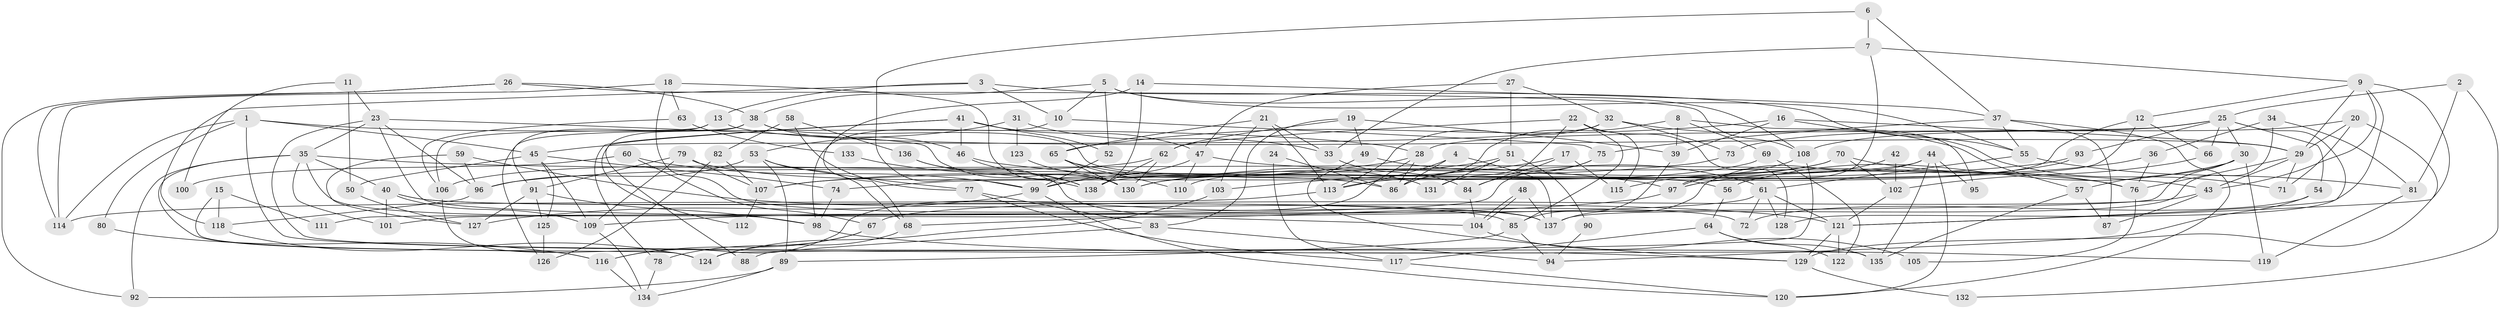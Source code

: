 // Generated by graph-tools (version 1.1) at 2025/02/03/09/25 03:02:12]
// undirected, 138 vertices, 276 edges
graph export_dot {
graph [start="1"]
  node [color=gray90,style=filled];
  1;
  2;
  3;
  4;
  5;
  6;
  7;
  8;
  9;
  10;
  11;
  12;
  13;
  14;
  15;
  16;
  17;
  18;
  19;
  20;
  21;
  22;
  23;
  24;
  25;
  26;
  27;
  28;
  29;
  30;
  31;
  32;
  33;
  34;
  35;
  36;
  37;
  38;
  39;
  40;
  41;
  42;
  43;
  44;
  45;
  46;
  47;
  48;
  49;
  50;
  51;
  52;
  53;
  54;
  55;
  56;
  57;
  58;
  59;
  60;
  61;
  62;
  63;
  64;
  65;
  66;
  67;
  68;
  69;
  70;
  71;
  72;
  73;
  74;
  75;
  76;
  77;
  78;
  79;
  80;
  81;
  82;
  83;
  84;
  85;
  86;
  87;
  88;
  89;
  90;
  91;
  92;
  93;
  94;
  95;
  96;
  97;
  98;
  99;
  100;
  101;
  102;
  103;
  104;
  105;
  106;
  107;
  108;
  109;
  110;
  111;
  112;
  113;
  114;
  115;
  116;
  117;
  118;
  119;
  120;
  121;
  122;
  123;
  124;
  125;
  126;
  127;
  128;
  129;
  130;
  131;
  132;
  133;
  134;
  135;
  136;
  137;
  138;
  1 -- 129;
  1 -- 114;
  1 -- 28;
  1 -- 45;
  1 -- 80;
  2 -- 25;
  2 -- 81;
  2 -- 132;
  3 -- 55;
  3 -- 10;
  3 -- 13;
  3 -- 118;
  4 -- 86;
  4 -- 137;
  4 -- 113;
  5 -- 10;
  5 -- 55;
  5 -- 38;
  5 -- 52;
  5 -- 108;
  6 -- 37;
  6 -- 7;
  6 -- 99;
  7 -- 97;
  7 -- 9;
  7 -- 33;
  8 -- 69;
  8 -- 39;
  8 -- 86;
  8 -- 95;
  9 -- 29;
  9 -- 12;
  9 -- 43;
  9 -- 121;
  9 -- 128;
  10 -- 75;
  10 -- 98;
  11 -- 23;
  11 -- 50;
  11 -- 100;
  12 -- 138;
  12 -- 66;
  12 -- 97;
  13 -- 106;
  13 -- 29;
  13 -- 91;
  14 -- 68;
  14 -- 138;
  14 -- 37;
  15 -- 124;
  15 -- 118;
  15 -- 111;
  16 -- 29;
  16 -- 71;
  16 -- 39;
  16 -- 65;
  17 -- 84;
  17 -- 115;
  17 -- 103;
  18 -- 130;
  18 -- 114;
  18 -- 63;
  18 -- 72;
  19 -- 39;
  19 -- 49;
  19 -- 62;
  19 -- 83;
  20 -- 29;
  20 -- 108;
  20 -- 71;
  20 -- 129;
  21 -- 33;
  21 -- 113;
  21 -- 65;
  21 -- 103;
  22 -- 128;
  22 -- 62;
  22 -- 85;
  22 -- 115;
  22 -- 131;
  23 -- 35;
  23 -- 130;
  23 -- 96;
  23 -- 104;
  23 -- 135;
  24 -- 117;
  24 -- 86;
  25 -- 121;
  25 -- 28;
  25 -- 30;
  25 -- 54;
  25 -- 66;
  25 -- 73;
  25 -- 93;
  26 -- 38;
  26 -- 108;
  26 -- 92;
  26 -- 114;
  27 -- 47;
  27 -- 51;
  27 -- 32;
  28 -- 107;
  28 -- 86;
  28 -- 116;
  29 -- 43;
  29 -- 71;
  29 -- 76;
  30 -- 56;
  30 -- 57;
  30 -- 111;
  30 -- 119;
  31 -- 33;
  31 -- 53;
  31 -- 123;
  32 -- 73;
  32 -- 45;
  32 -- 57;
  32 -- 113;
  33 -- 84;
  34 -- 137;
  34 -- 36;
  34 -- 81;
  35 -- 98;
  35 -- 116;
  35 -- 40;
  35 -- 43;
  35 -- 92;
  35 -- 101;
  36 -- 76;
  36 -- 97;
  37 -- 87;
  37 -- 55;
  37 -- 75;
  37 -- 120;
  38 -- 46;
  38 -- 56;
  38 -- 112;
  38 -- 126;
  39 -- 85;
  40 -- 85;
  40 -- 101;
  40 -- 109;
  40 -- 137;
  41 -- 46;
  41 -- 52;
  41 -- 47;
  41 -- 78;
  41 -- 88;
  42 -- 102;
  42 -- 97;
  43 -- 67;
  43 -- 87;
  44 -- 135;
  44 -- 120;
  44 -- 74;
  44 -- 95;
  44 -- 137;
  45 -- 50;
  45 -- 74;
  45 -- 109;
  45 -- 125;
  46 -- 138;
  46 -- 97;
  47 -- 76;
  47 -- 99;
  47 -- 110;
  48 -- 104;
  48 -- 104;
  48 -- 137;
  49 -- 129;
  49 -- 61;
  50 -- 127;
  51 -- 86;
  51 -- 131;
  51 -- 90;
  51 -- 130;
  52 -- 99;
  53 -- 68;
  53 -- 89;
  53 -- 77;
  53 -- 96;
  54 -- 72;
  54 -- 94;
  55 -- 81;
  55 -- 61;
  56 -- 64;
  57 -- 87;
  57 -- 135;
  58 -- 77;
  58 -- 82;
  58 -- 136;
  59 -- 96;
  59 -- 127;
  59 -- 121;
  60 -- 67;
  60 -- 99;
  60 -- 100;
  61 -- 121;
  61 -- 68;
  61 -- 72;
  61 -- 128;
  62 -- 130;
  62 -- 106;
  62 -- 138;
  63 -- 106;
  63 -- 133;
  64 -- 117;
  64 -- 135;
  64 -- 122;
  65 -- 110;
  65 -- 130;
  65 -- 131;
  66 -- 102;
  67 -- 116;
  67 -- 78;
  68 -- 124;
  69 -- 122;
  69 -- 99;
  70 -- 130;
  70 -- 110;
  70 -- 76;
  70 -- 102;
  73 -- 96;
  74 -- 98;
  75 -- 101;
  75 -- 84;
  76 -- 105;
  77 -- 83;
  77 -- 117;
  78 -- 134;
  79 -- 86;
  79 -- 109;
  79 -- 91;
  79 -- 107;
  80 -- 116;
  81 -- 119;
  82 -- 126;
  82 -- 107;
  83 -- 94;
  83 -- 88;
  84 -- 104;
  85 -- 89;
  85 -- 94;
  89 -- 92;
  89 -- 134;
  90 -- 94;
  91 -- 98;
  91 -- 125;
  91 -- 127;
  93 -- 113;
  93 -- 107;
  96 -- 118;
  97 -- 109;
  98 -- 119;
  99 -- 120;
  99 -- 127;
  102 -- 121;
  103 -- 124;
  104 -- 105;
  106 -- 124;
  107 -- 112;
  108 -- 124;
  108 -- 115;
  109 -- 134;
  113 -- 114;
  116 -- 134;
  117 -- 120;
  118 -- 124;
  121 -- 122;
  121 -- 129;
  123 -- 130;
  125 -- 126;
  129 -- 132;
  133 -- 138;
  136 -- 137;
  136 -- 138;
}
